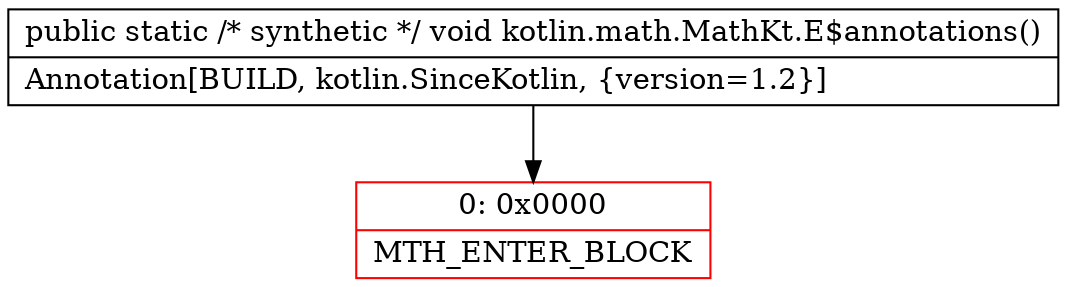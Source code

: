 digraph "CFG forkotlin.math.MathKt.E$annotations()V" {
subgraph cluster_Region_1345336294 {
label = "R(0)";
node [shape=record,color=blue];
}
Node_0 [shape=record,color=red,label="{0\:\ 0x0000|MTH_ENTER_BLOCK\l}"];
MethodNode[shape=record,label="{public static \/* synthetic *\/ void kotlin.math.MathKt.E$annotations()  | Annotation[BUILD, kotlin.SinceKotlin, \{version=1.2\}]\l}"];
MethodNode -> Node_0;
}

